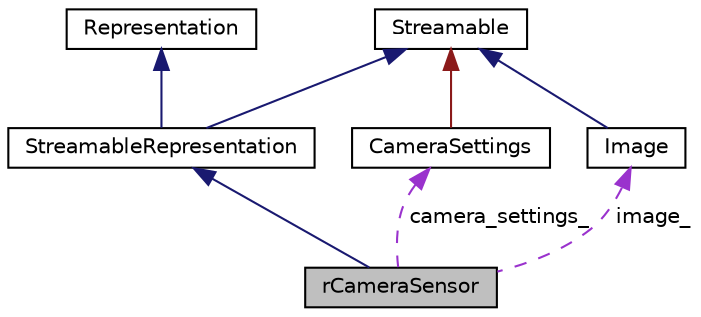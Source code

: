 digraph "rCameraSensor"
{
  edge [fontname="Helvetica",fontsize="10",labelfontname="Helvetica",labelfontsize="10"];
  node [fontname="Helvetica",fontsize="10",shape=record];
  Node4 [label="rCameraSensor",height=0.2,width=0.4,color="black", fillcolor="grey75", style="filled", fontcolor="black"];
  Node5 -> Node4 [dir="back",color="midnightblue",fontsize="10",style="solid",fontname="Helvetica"];
  Node5 [label="StreamableRepresentation",height=0.2,width=0.4,color="black", fillcolor="white", style="filled",URL="$classStreamableRepresentation.html",tooltip="StreamableRepresentation: Representations that are streamable should implement this class..."];
  Node6 -> Node5 [dir="back",color="midnightblue",fontsize="10",style="solid",fontname="Helvetica"];
  Node6 [label="Representation",height=0.2,width=0.4,color="black", fillcolor="white", style="filled",URL="$classRepresentation.html",tooltip="Representation abstract class. "];
  Node7 -> Node5 [dir="back",color="midnightblue",fontsize="10",style="solid",fontname="Helvetica"];
  Node7 [label="Streamable",height=0.2,width=0.4,color="black", fillcolor="white", style="filled",URL="$classStreamable.html",tooltip="Streamable: all classes that can be streamed/serialized should implement this base class..."];
  Node8 -> Node4 [dir="back",color="darkorchid3",fontsize="10",style="dashed",label=" camera_settings_" ,fontname="Helvetica"];
  Node8 [label="CameraSettings",height=0.2,width=0.4,color="black", fillcolor="white", style="filled",URL="$classCameraSettings.html",tooltip="CameraSettings: Contains the settings of a camera. "];
  Node7 -> Node8 [dir="back",color="firebrick4",fontsize="10",style="solid",fontname="Helvetica"];
  Node9 -> Node4 [dir="back",color="darkorchid3",fontsize="10",style="dashed",label=" image_" ,fontname="Helvetica"];
  Node9 [label="Image",height=0.2,width=0.4,color="black", fillcolor="white", style="filled",URL="$classImage.html",tooltip="Image: class that contains the information of an image. "];
  Node7 -> Node9 [dir="back",color="midnightblue",fontsize="10",style="solid",fontname="Helvetica"];
}
